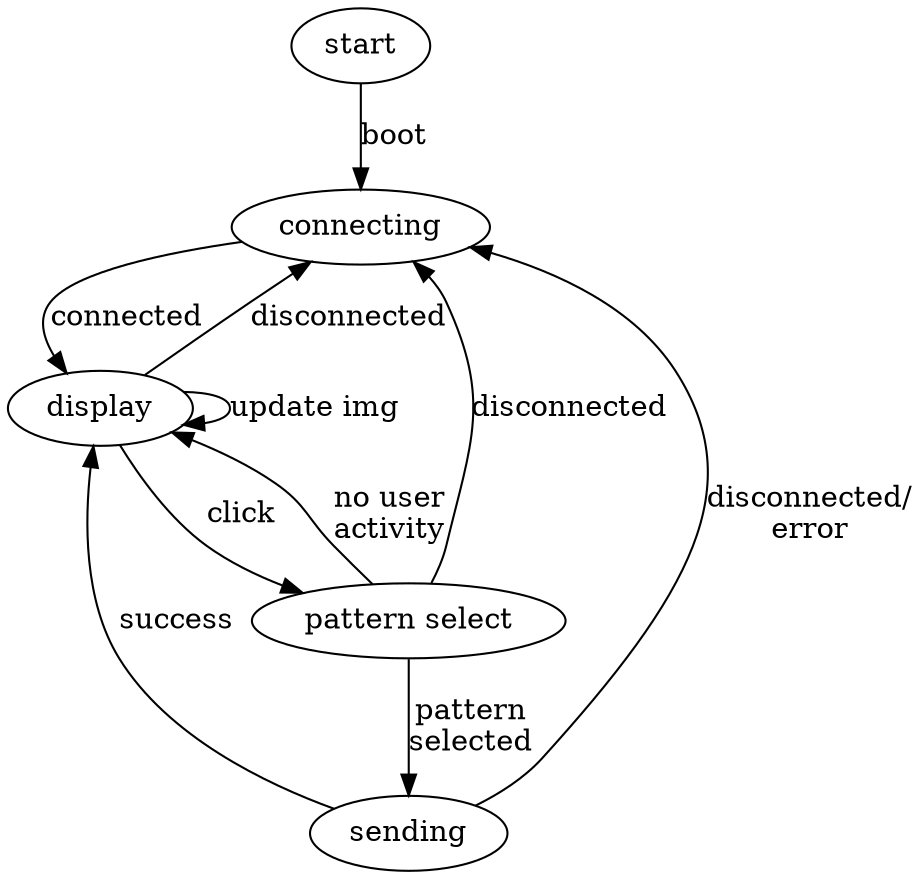 digraph state_machine {
 // splines="FALSE";

  /* Entities */
  start
  connecting
  idle [label="display"]
  patternSelect [label="pattern select"]
  sending

  start -> connecting [label="boot"]
  connecting -> idle [label="connected"]
  idle -> patternSelect [label="click"]
  idle -> connecting [label="disconnected"]
  idle -> idle [label="update img"]
  patternSelect -> idle [label="no user\nactivity"]
  patternSelect -> sending [label="pattern\nselected"]
  patternSelect -> connecting [label="disconnected"]
  sending -> idle [label="success"]
  sending -> connecting [label="disconnected/\nerror"]
}